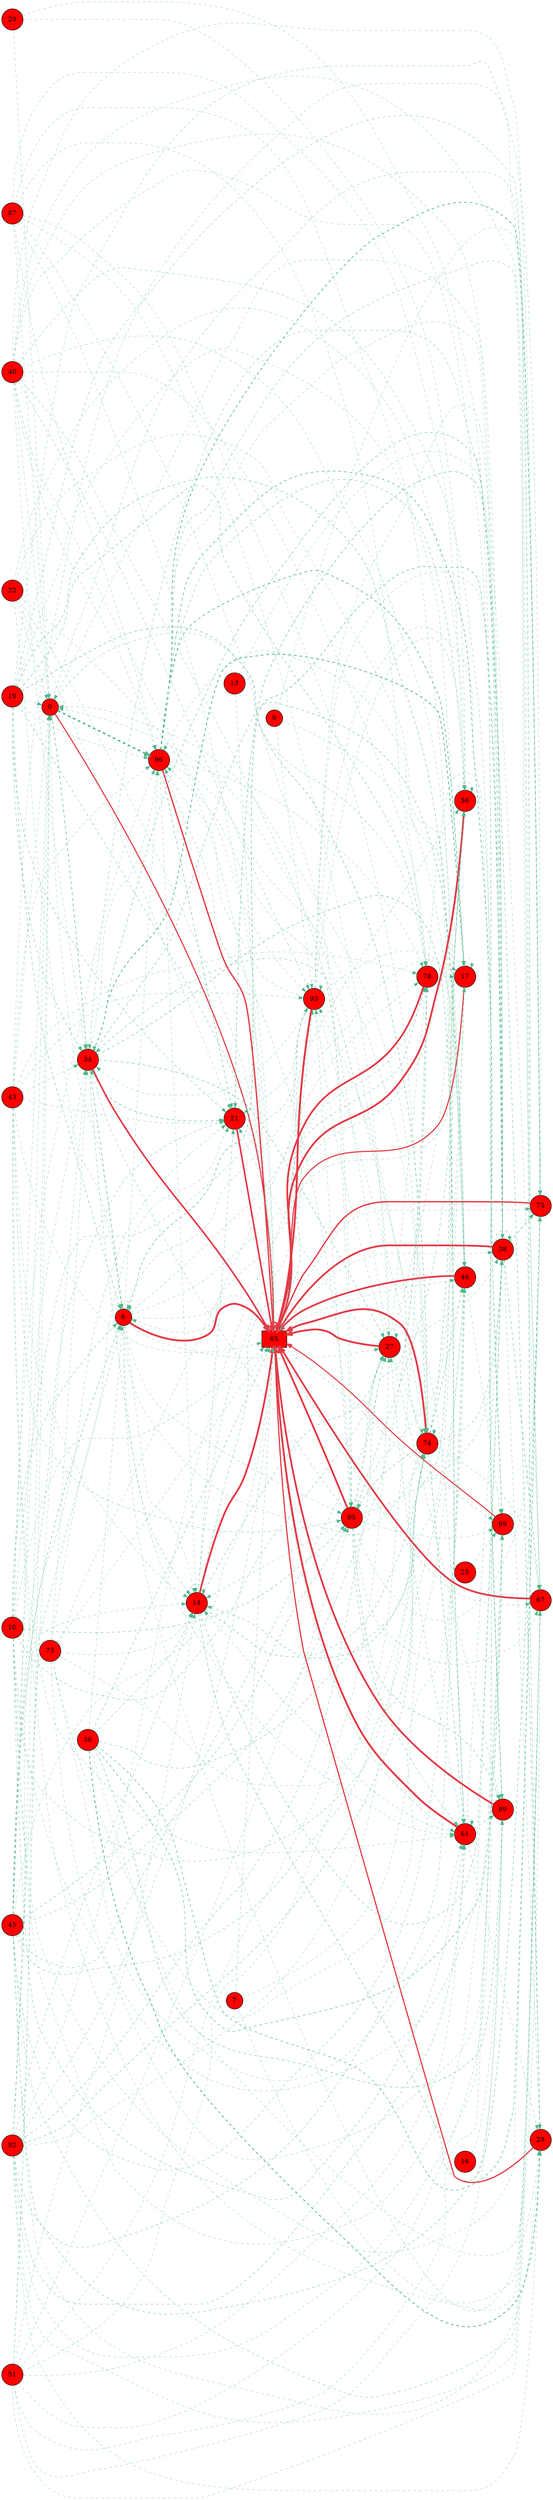 digraph G{
rankdir=LR;
0 [style=filled, shape=circle, fillcolor="#fe0000", label="0"];
6 [style=filled, shape=circle, fillcolor="#fe0000", label="6"];
7 [style=filled, shape=circle, fillcolor="#fe0000", label="7"];
9 [style=filled, shape=circle, fillcolor="#fe0000", label="9"];
10 [style=filled, shape=circle, fillcolor="#fe0000", label="10"];
13 [style=filled, shape=circle, fillcolor="#fe0000", label="13"];
14 [style=filled, shape=circle, fillcolor="#fe0000", label="14"];
16 [style=filled, shape=circle, fillcolor="#fe0000", label="16"];
17 [style=filled, shape=circle, fillcolor="#fe0000", label="17"];
19 [style=filled, shape=circle, fillcolor="#fe0000", label="19"];
20 [style=filled, shape=circle, fillcolor="#fe0000", label="20"];
21 [style=filled, shape=circle, fillcolor="#fe0000", label="21"];
25 [style=filled, shape=circle, fillcolor="#fe0000", label="25"];
27 [style=filled, shape=circle, fillcolor="#fe0000", label="27"];
29 [style=filled, shape=circle, fillcolor="#fe0000", label="29"];
32 [style=filled, shape=circle, fillcolor="#fe0000", label="32"];
34 [style=filled, shape=circle, fillcolor="#fe0000", label="34"];
36 [style=filled, shape=circle, fillcolor="#fe0000", label="36"];
38 [style=filled, shape=circle, fillcolor="#fe0000", label="38"];
40 [style=filled, shape=circle, fillcolor="#fe0000", label="40"];
43 [style=filled, shape=circle, fillcolor="#fe0000", label="43"];
45 [style=filled, shape=circle, fillcolor="#fe0000", label="45"];
46 [style=filled, shape=circle, fillcolor="#fe0000", label="46"];
51 [style=filled, shape=circle, fillcolor="#fe0000", label="51"];
56 [style=filled, shape=circle, fillcolor="#fe0000", label="56"];
61 [style=filled, shape=circle, fillcolor="#fe0000", label="61"];
65 [style=filled, shape=box, fillcolor="#fe0000", label="65"];
67 [style=filled, shape=circle, fillcolor="#fe0000", label="67"];
69 [style=filled, shape=circle, fillcolor="#fe0000", label="69"];
73 [style=filled, shape=circle, fillcolor="#fe0000", label="73"];
74 [style=filled, shape=circle, fillcolor="#fe0000", label="74"];
75 [style=filled, shape=circle, fillcolor="#fe0000", label="75"];
78 [style=filled, shape=circle, fillcolor="#fe0000", label="78"];
87 [style=filled, shape=circle, fillcolor="#fe0000", label="87"];
89 [style=filled, shape=circle, fillcolor="#fe0000", label="89"];
92 [style=filled, shape=circle, fillcolor="#fe0000", label="92"];
93 [style=filled, shape=circle, fillcolor="#fe0000", label="93"];
95 [style=filled, shape=circle, fillcolor="#fe0000", label="95"];
96 [style=filled, shape=circle, fillcolor="#fe0000", label="96"];
93 -> 65 [color="#e63946",penwidth=4.00];
61 -> 65 [color="#e63946",penwidth=3.97];
6 -> 65 [color="#e63946",penwidth=3.96];
74 -> 65 [color="#e63946",penwidth=3.95];
27 -> 65 [color="#e63946",penwidth=3.93];
56 -> 65 [color="#e63946",penwidth=3.91];
14 -> 65 [color="#e63946",penwidth=3.89];
95 -> 65 [color="#e63946",penwidth=3.89];
89 -> 65 [color="#e63946",penwidth=3.78];
78 -> 65 [color="#e63946",penwidth=3.78];
38 -> 65 [color="#e63946",penwidth=3.77];
67 -> 65 [color="#e63946",penwidth=3.72];
46 -> 65 [color="#e63946",penwidth=3.69];
65 -> 65 [color="#e63946",penwidth=3.60];
21 -> 65 [color="#e63946",penwidth=3.49];
34 -> 65 [color="#e63946",penwidth=3.45];
75 -> 65 [color="#e63946",penwidth=2.85];
96 -> 65 [color="#e63946",penwidth=2.82];
29 -> 65 [color="#e63946",penwidth=2.54];
0 -> 65 [color="#e63946",penwidth=2.40];
17 -> 65 [color="#e63946",penwidth=2.39];
69 -> 65 [color="#e63946",penwidth=2.25];
19 -> 0 [color="#52b788",style=dashed,penwidth=0.50];
87 -> 0 [color="#52b788",style=dashed,penwidth=0.50];
92 -> 0 [color="#52b788",style=dashed,penwidth=0.50];
74 -> 0 [color="#52b788",style=dashed,penwidth=0.50];
38 -> 0 [color="#52b788",style=dashed,penwidth=0.50];
10 -> 0 [color="#52b788",style=dashed,penwidth=0.50];
40 -> 0 [color="#52b788",style=dashed,penwidth=0.50];
45 -> 0 [color="#52b788",style=dashed,penwidth=0.50];
43 -> 0 [color="#52b788",style=dashed,penwidth=0.50];
27 -> 0 [color="#52b788",style=dashed,penwidth=0.50];
51 -> 0 [color="#52b788",style=dashed,penwidth=0.50];
6 -> 0 [color="#52b788",style=dashed,penwidth=0.50];
32 -> 0 [color="#52b788",style=dashed,penwidth=0.50];
20 -> 0 [color="#52b788",style=dashed,penwidth=0.50];
38 -> 6 [color="#52b788",style=dashed,penwidth=1.07];
34 -> 6 [color="#52b788",style=dashed,penwidth=1.05];
45 -> 6 [color="#52b788",style=dashed,penwidth=0.84];
19 -> 6 [color="#52b788",style=dashed,penwidth=0.76];
10 -> 6 [color="#52b788",style=dashed,penwidth=0.72];
6 -> 6 [color="#52b788",style=dashed,penwidth=0.62];
92 -> 6 [color="#52b788",style=dashed,penwidth=0.61];
36 -> 6 [color="#52b788",style=dashed,penwidth=0.55];
32 -> 6 [color="#52b788",style=dashed,penwidth=0.50];
65 -> 6 [color="#52b788",style=dashed,penwidth=0.50];
14 -> 14 [color="#52b788",style=dashed,penwidth=0.78];
74 -> 14 [color="#52b788",style=dashed,penwidth=0.70];
36 -> 14 [color="#52b788",style=dashed,penwidth=0.65];
34 -> 14 [color="#52b788",style=dashed,penwidth=0.62];
92 -> 14 [color="#52b788",style=dashed,penwidth=0.60];
95 -> 14 [color="#52b788",style=dashed,penwidth=0.56];
61 -> 14 [color="#52b788",style=dashed,penwidth=0.56];
45 -> 14 [color="#52b788",style=dashed,penwidth=0.52];
43 -> 14 [color="#52b788",style=dashed,penwidth=0.50];
96 -> 14 [color="#52b788",style=dashed,penwidth=0.50];
6 -> 14 [color="#52b788",style=dashed,penwidth=0.50];
73 -> 14 [color="#52b788",style=dashed,penwidth=0.50];
51 -> 14 [color="#52b788",style=dashed,penwidth=0.50];
34 -> 17 [color="#52b788",style=dashed,penwidth=1.68];
96 -> 17 [color="#52b788",style=dashed,penwidth=1.37];
17 -> 17 [color="#52b788",style=dashed,penwidth=0.50];
95 -> 17 [color="#52b788",style=dashed,penwidth=0.50];
19 -> 17 [color="#52b788",style=dashed,penwidth=0.50];
92 -> 17 [color="#52b788",style=dashed,penwidth=0.50];
65 -> 17 [color="#52b788",style=dashed,penwidth=0.50];
6 -> 17 [color="#52b788",style=dashed,penwidth=0.50];
78 -> 17 [color="#52b788",style=dashed,penwidth=0.50];
34 -> 21 [color="#52b788",style=dashed,penwidth=0.98];
38 -> 21 [color="#52b788",style=dashed,penwidth=0.97];
96 -> 21 [color="#52b788",style=dashed,penwidth=0.89];
19 -> 21 [color="#52b788",style=dashed,penwidth=0.67];
45 -> 21 [color="#52b788",style=dashed,penwidth=0.64];
14 -> 21 [color="#52b788",style=dashed,penwidth=0.64];
92 -> 21 [color="#52b788",style=dashed,penwidth=0.55];
43 -> 21 [color="#52b788",style=dashed,penwidth=0.52];
93 -> 21 [color="#52b788",style=dashed,penwidth=0.50];
27 -> 21 [color="#52b788",style=dashed,penwidth=0.50];
73 -> 21 [color="#52b788",style=dashed,penwidth=0.50];
32 -> 21 [color="#52b788",style=dashed,penwidth=0.50];
34 -> 27 [color="#52b788",style=dashed,penwidth=0.86];
14 -> 27 [color="#52b788",style=dashed,penwidth=0.75];
92 -> 27 [color="#52b788",style=dashed,penwidth=0.67];
95 -> 27 [color="#52b788",style=dashed,penwidth=0.66];
10 -> 27 [color="#52b788",style=dashed,penwidth=0.64];
45 -> 27 [color="#52b788",style=dashed,penwidth=0.62];
61 -> 27 [color="#52b788",style=dashed,penwidth=0.57];
27 -> 27 [color="#52b788",style=dashed,penwidth=0.50];
6 -> 27 [color="#52b788",style=dashed,penwidth=0.50];
87 -> 27 [color="#52b788",style=dashed,penwidth=0.50];
51 -> 27 [color="#52b788",style=dashed,penwidth=0.50];
36 -> 29 [color="#52b788",style=dashed,penwidth=1.66];
34 -> 29 [color="#52b788",style=dashed,penwidth=0.83];
96 -> 29 [color="#52b788",style=dashed,penwidth=0.62];
38 -> 29 [color="#52b788",style=dashed,penwidth=0.56];
92 -> 29 [color="#52b788",style=dashed,penwidth=0.50];
45 -> 29 [color="#52b788",style=dashed,penwidth=0.50];
61 -> 29 [color="#52b788",style=dashed,penwidth=0.50];
40 -> 29 [color="#52b788",style=dashed,penwidth=0.50];
6 -> 29 [color="#52b788",style=dashed,penwidth=0.50];
0 -> 34 [color="#52b788",style=dashed,penwidth=1.13];
19 -> 34 [color="#52b788",style=dashed,penwidth=0.75];
74 -> 34 [color="#52b788",style=dashed,penwidth=0.70];
38 -> 34 [color="#52b788",style=dashed,penwidth=0.63];
95 -> 34 [color="#52b788",style=dashed,penwidth=0.60];
34 -> 34 [color="#52b788",style=dashed,penwidth=0.56];
45 -> 34 [color="#52b788",style=dashed,penwidth=0.51];
43 -> 34 [color="#52b788",style=dashed,penwidth=0.50];
40 -> 34 [color="#52b788",style=dashed,penwidth=0.50];
93 -> 34 [color="#52b788",style=dashed,penwidth=0.50];
51 -> 34 [color="#52b788",style=dashed,penwidth=0.50];
73 -> 34 [color="#52b788",style=dashed,penwidth=0.50];
14 -> 38 [color="#52b788",style=dashed,penwidth=0.75];
38 -> 38 [color="#52b788",style=dashed,penwidth=0.70];
74 -> 38 [color="#52b788",style=dashed,penwidth=0.64];
61 -> 38 [color="#52b788",style=dashed,penwidth=0.55];
95 -> 38 [color="#52b788",style=dashed,penwidth=0.55];
10 -> 38 [color="#52b788",style=dashed,penwidth=0.54];
13 -> 38 [color="#52b788",style=dashed,penwidth=0.50];
65 -> 38 [color="#52b788",style=dashed,penwidth=0.50];
40 -> 38 [color="#52b788",style=dashed,penwidth=0.50];
93 -> 38 [color="#52b788",style=dashed,penwidth=0.50];
27 -> 38 [color="#52b788",style=dashed,penwidth=0.50];
73 -> 38 [color="#52b788",style=dashed,penwidth=0.50];
96 -> 38 [color="#52b788",style=dashed,penwidth=0.50];
51 -> 38 [color="#52b788",style=dashed,penwidth=0.50];
74 -> 46 [color="#52b788",style=dashed,penwidth=0.83];
19 -> 46 [color="#52b788",style=dashed,penwidth=0.83];
34 -> 46 [color="#52b788",style=dashed,penwidth=0.81];
92 -> 46 [color="#52b788",style=dashed,penwidth=0.67];
10 -> 46 [color="#52b788",style=dashed,penwidth=0.60];
45 -> 46 [color="#52b788",style=dashed,penwidth=0.59];
40 -> 46 [color="#52b788",style=dashed,penwidth=0.50];
87 -> 46 [color="#52b788",style=dashed,penwidth=0.50];
93 -> 46 [color="#52b788",style=dashed,penwidth=0.50];
73 -> 46 [color="#52b788",style=dashed,penwidth=0.50];
7 -> 46 [color="#52b788",style=dashed,penwidth=0.50];
65 -> 46 [color="#52b788",style=dashed,penwidth=0.50];
9 -> 46 [color="#52b788",style=dashed,penwidth=0.50];
14 -> 56 [color="#52b788",style=dashed,penwidth=0.80];
74 -> 56 [color="#52b788",style=dashed,penwidth=0.80];
96 -> 56 [color="#52b788",style=dashed,penwidth=0.72];
95 -> 56 [color="#52b788",style=dashed,penwidth=0.71];
93 -> 56 [color="#52b788",style=dashed,penwidth=0.57];
27 -> 56 [color="#52b788",style=dashed,penwidth=0.54];
6 -> 56 [color="#52b788",style=dashed,penwidth=0.54];
32 -> 56 [color="#52b788",style=dashed,penwidth=0.50];
87 -> 56 [color="#52b788",style=dashed,penwidth=0.50];
65 -> 56 [color="#52b788",style=dashed,penwidth=0.50];
20 -> 56 [color="#52b788",style=dashed,penwidth=0.50];
56 -> 56 [color="#52b788",style=dashed,penwidth=0.50];
34 -> 61 [color="#52b788",style=dashed,penwidth=0.89];
74 -> 61 [color="#52b788",style=dashed,penwidth=0.89];
92 -> 61 [color="#52b788",style=dashed,penwidth=0.69];
95 -> 61 [color="#52b788",style=dashed,penwidth=0.66];
61 -> 61 [color="#52b788",style=dashed,penwidth=0.65];
10 -> 61 [color="#52b788",style=dashed,penwidth=0.63];
43 -> 61 [color="#52b788",style=dashed,penwidth=0.51];
6 -> 61 [color="#52b788",style=dashed,penwidth=0.50];
73 -> 61 [color="#52b788",style=dashed,penwidth=0.50];
51 -> 61 [color="#52b788",style=dashed,penwidth=0.50];
65 -> 61 [color="#52b788",style=dashed,penwidth=0.50];
32 -> 61 [color="#52b788",style=dashed,penwidth=0.50];
36 -> 65 [color="#52b788",style=dashed,penwidth=0.73];
19 -> 65 [color="#52b788",style=dashed,penwidth=0.72];
92 -> 65 [color="#52b788",style=dashed,penwidth=0.58];
7 -> 65 [color="#52b788",style=dashed,penwidth=0.57];
10 -> 65 [color="#52b788",style=dashed,penwidth=0.52];
45 -> 65 [color="#52b788",style=dashed,penwidth=0.52];
87 -> 65 [color="#52b788",style=dashed,penwidth=0.50];
43 -> 65 [color="#52b788",style=dashed,penwidth=0.50];
40 -> 65 [color="#52b788",style=dashed,penwidth=0.50];
65 -> 65 [color="#52b788",style=dashed,penwidth=0.50];
73 -> 65 [color="#52b788",style=dashed,penwidth=0.50];
13 -> 65 [color="#52b788",style=dashed,penwidth=0.50];
32 -> 65 [color="#52b788",style=dashed,penwidth=0.50];
38 -> 67 [color="#52b788",style=dashed,penwidth=0.86];
45 -> 67 [color="#52b788",style=dashed,penwidth=0.60];
19 -> 67 [color="#52b788",style=dashed,penwidth=0.60];
0 -> 67 [color="#52b788",style=dashed,penwidth=0.56];
74 -> 67 [color="#52b788",style=dashed,penwidth=0.55];
95 -> 67 [color="#52b788",style=dashed,penwidth=0.50];
92 -> 67 [color="#52b788",style=dashed,penwidth=0.50];
43 -> 67 [color="#52b788",style=dashed,penwidth=0.50];
36 -> 67 [color="#52b788",style=dashed,penwidth=0.50];
93 -> 67 [color="#52b788",style=dashed,penwidth=0.50];
7 -> 67 [color="#52b788",style=dashed,penwidth=0.50];
51 -> 67 [color="#52b788",style=dashed,penwidth=0.50];
65 -> 67 [color="#52b788",style=dashed,penwidth=0.50];
9 -> 67 [color="#52b788",style=dashed,penwidth=0.50];
36 -> 69 [color="#52b788",style=dashed,penwidth=1.03];
95 -> 69 [color="#52b788",style=dashed,penwidth=0.50];
10 -> 69 [color="#52b788",style=dashed,penwidth=0.50];
92 -> 69 [color="#52b788",style=dashed,penwidth=0.50];
46 -> 69 [color="#52b788",style=dashed,penwidth=0.50];
40 -> 69 [color="#52b788",style=dashed,penwidth=0.50];
93 -> 69 [color="#52b788",style=dashed,penwidth=0.50];
65 -> 69 [color="#52b788",style=dashed,penwidth=0.50];
25 -> 69 [color="#52b788",style=dashed,penwidth=0.50];
51 -> 69 [color="#52b788",style=dashed,penwidth=0.50];
20 -> 69 [color="#52b788",style=dashed,penwidth=0.50];
78 -> 69 [color="#52b788",style=dashed,penwidth=0.50];
19 -> 74 [color="#52b788",style=dashed,penwidth=0.89];
74 -> 74 [color="#52b788",style=dashed,penwidth=0.82];
92 -> 74 [color="#52b788",style=dashed,penwidth=0.72];
36 -> 74 [color="#52b788",style=dashed,penwidth=0.69];
45 -> 74 [color="#52b788",style=dashed,penwidth=0.66];
96 -> 74 [color="#52b788",style=dashed,penwidth=0.50];
93 -> 74 [color="#52b788",style=dashed,penwidth=0.50];
27 -> 74 [color="#52b788",style=dashed,penwidth=0.50];
6 -> 74 [color="#52b788",style=dashed,penwidth=0.50];
73 -> 74 [color="#52b788",style=dashed,penwidth=0.50];
87 -> 74 [color="#52b788",style=dashed,penwidth=0.50];
96 -> 75 [color="#52b788",style=dashed,penwidth=1.49];
38 -> 75 [color="#52b788",style=dashed,penwidth=1.11];
36 -> 75 [color="#52b788",style=dashed,penwidth=1.09];
14 -> 75 [color="#52b788",style=dashed,penwidth=0.84];
19 -> 75 [color="#52b788",style=dashed,penwidth=0.55];
95 -> 75 [color="#52b788",style=dashed,penwidth=0.50];
10 -> 75 [color="#52b788",style=dashed,penwidth=0.50];
40 -> 75 [color="#52b788",style=dashed,penwidth=0.50];
65 -> 75 [color="#52b788",style=dashed,penwidth=0.50];
43 -> 75 [color="#52b788",style=dashed,penwidth=0.50];
19 -> 78 [color="#52b788",style=dashed,penwidth=0.77];
14 -> 78 [color="#52b788",style=dashed,penwidth=0.71];
45 -> 78 [color="#52b788",style=dashed,penwidth=0.63];
95 -> 78 [color="#52b788",style=dashed,penwidth=0.62];
0 -> 78 [color="#52b788",style=dashed,penwidth=0.53];
96 -> 78 [color="#52b788",style=dashed,penwidth=0.50];
43 -> 78 [color="#52b788",style=dashed,penwidth=0.50];
40 -> 78 [color="#52b788",style=dashed,penwidth=0.50];
6 -> 78 [color="#52b788",style=dashed,penwidth=0.50];
27 -> 78 [color="#52b788",style=dashed,penwidth=0.50];
65 -> 78 [color="#52b788",style=dashed,penwidth=0.50];
51 -> 78 [color="#52b788",style=dashed,penwidth=0.50];
87 -> 78 [color="#52b788",style=dashed,penwidth=0.50];
96 -> 89 [color="#52b788",style=dashed,penwidth=1.22];
36 -> 89 [color="#52b788",style=dashed,penwidth=0.81];
95 -> 89 [color="#52b788",style=dashed,penwidth=0.78];
61 -> 89 [color="#52b788",style=dashed,penwidth=0.72];
45 -> 89 [color="#52b788",style=dashed,penwidth=0.71];
40 -> 89 [color="#52b788",style=dashed,penwidth=0.58];
27 -> 89 [color="#52b788",style=dashed,penwidth=0.55];
51 -> 89 [color="#52b788",style=dashed,penwidth=0.50];
16 -> 89 [color="#52b788",style=dashed,penwidth=0.50];
40 -> 93 [color="#52b788",style=dashed,penwidth=0.60];
10 -> 93 [color="#52b788",style=dashed,penwidth=0.59];
93 -> 93 [color="#52b788",style=dashed,penwidth=0.57];
14 -> 93 [color="#52b788",style=dashed,penwidth=0.56];
6 -> 93 [color="#52b788",style=dashed,penwidth=0.52];
43 -> 93 [color="#52b788",style=dashed,penwidth=0.50];
92 -> 93 [color="#52b788",style=dashed,penwidth=0.50];
73 -> 93 [color="#52b788",style=dashed,penwidth=0.50];
32 -> 93 [color="#52b788",style=dashed,penwidth=0.50];
61 -> 93 [color="#52b788",style=dashed,penwidth=0.50];
9 -> 93 [color="#52b788",style=dashed,penwidth=0.50];
27 -> 93 [color="#52b788",style=dashed,penwidth=0.50];
65 -> 93 [color="#52b788",style=dashed,penwidth=0.50];
74 -> 95 [color="#52b788",style=dashed,penwidth=0.80];
10 -> 95 [color="#52b788",style=dashed,penwidth=0.77];
45 -> 95 [color="#52b788",style=dashed,penwidth=0.73];
95 -> 95 [color="#52b788",style=dashed,penwidth=0.71];
43 -> 95 [color="#52b788",style=dashed,penwidth=0.62];
96 -> 95 [color="#52b788",style=dashed,penwidth=0.57];
40 -> 95 [color="#52b788",style=dashed,penwidth=0.57];
93 -> 95 [color="#52b788",style=dashed,penwidth=0.53];
6 -> 95 [color="#52b788",style=dashed,penwidth=0.50];
51 -> 95 [color="#52b788",style=dashed,penwidth=0.50];
87 -> 95 [color="#52b788",style=dashed,penwidth=0.50];
0 -> 96 [color="#52b788",style=dashed,penwidth=3.00];
19 -> 96 [color="#52b788",style=dashed,penwidth=0.52];
61 -> 96 [color="#52b788",style=dashed,penwidth=0.51];
87 -> 96 [color="#52b788",style=dashed,penwidth=0.50];
10 -> 96 [color="#52b788",style=dashed,penwidth=0.50];
34 -> 96 [color="#52b788",style=dashed,penwidth=0.50];
43 -> 96 [color="#52b788",style=dashed,penwidth=0.50];
40 -> 96 [color="#52b788",style=dashed,penwidth=0.50];
27 -> 96 [color="#52b788",style=dashed,penwidth=0.50];
93 -> 96 [color="#52b788",style=dashed,penwidth=0.50];
6 -> 96 [color="#52b788",style=dashed,penwidth=0.50];
}